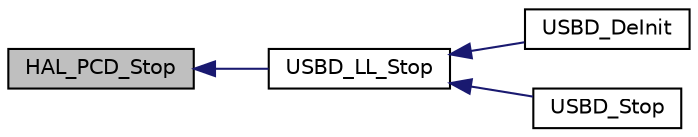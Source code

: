 digraph "HAL_PCD_Stop"
{
  edge [fontname="Helvetica",fontsize="10",labelfontname="Helvetica",labelfontsize="10"];
  node [fontname="Helvetica",fontsize="10",shape=record];
  rankdir="LR";
  Node70 [label="HAL_PCD_Stop",height=0.2,width=0.4,color="black", fillcolor="grey75", style="filled", fontcolor="black"];
  Node70 -> Node71 [dir="back",color="midnightblue",fontsize="10",style="solid",fontname="Helvetica"];
  Node71 [label="USBD_LL_Stop",height=0.2,width=0.4,color="black", fillcolor="white", style="filled",URL="$group___u_s_b_d___c_o_r_e___exported___functions_prototype.html#gac522b28139c1868a2e24d044fc8288fd",tooltip="Stops the Low Level portion of the Device driver. "];
  Node71 -> Node72 [dir="back",color="midnightblue",fontsize="10",style="solid",fontname="Helvetica"];
  Node72 [label="USBD_DeInit",height=0.2,width=0.4,color="black", fillcolor="white", style="filled",URL="$group___u_s_b_d___c_o_r_e___private___functions.html#ga9d0ee86f2309eef71d3233080752dea2",tooltip="USBD_DeInit Re-Initialize th device library. "];
  Node71 -> Node73 [dir="back",color="midnightblue",fontsize="10",style="solid",fontname="Helvetica"];
  Node73 [label="USBD_Stop",height=0.2,width=0.4,color="black", fillcolor="white", style="filled",URL="$group___u_s_b_d___c_o_r_e___private___functions.html#ga589cc62baf6dcff5612ec1f51422d28e",tooltip="USBD_Stop Stop the USB Device Core. "];
}
